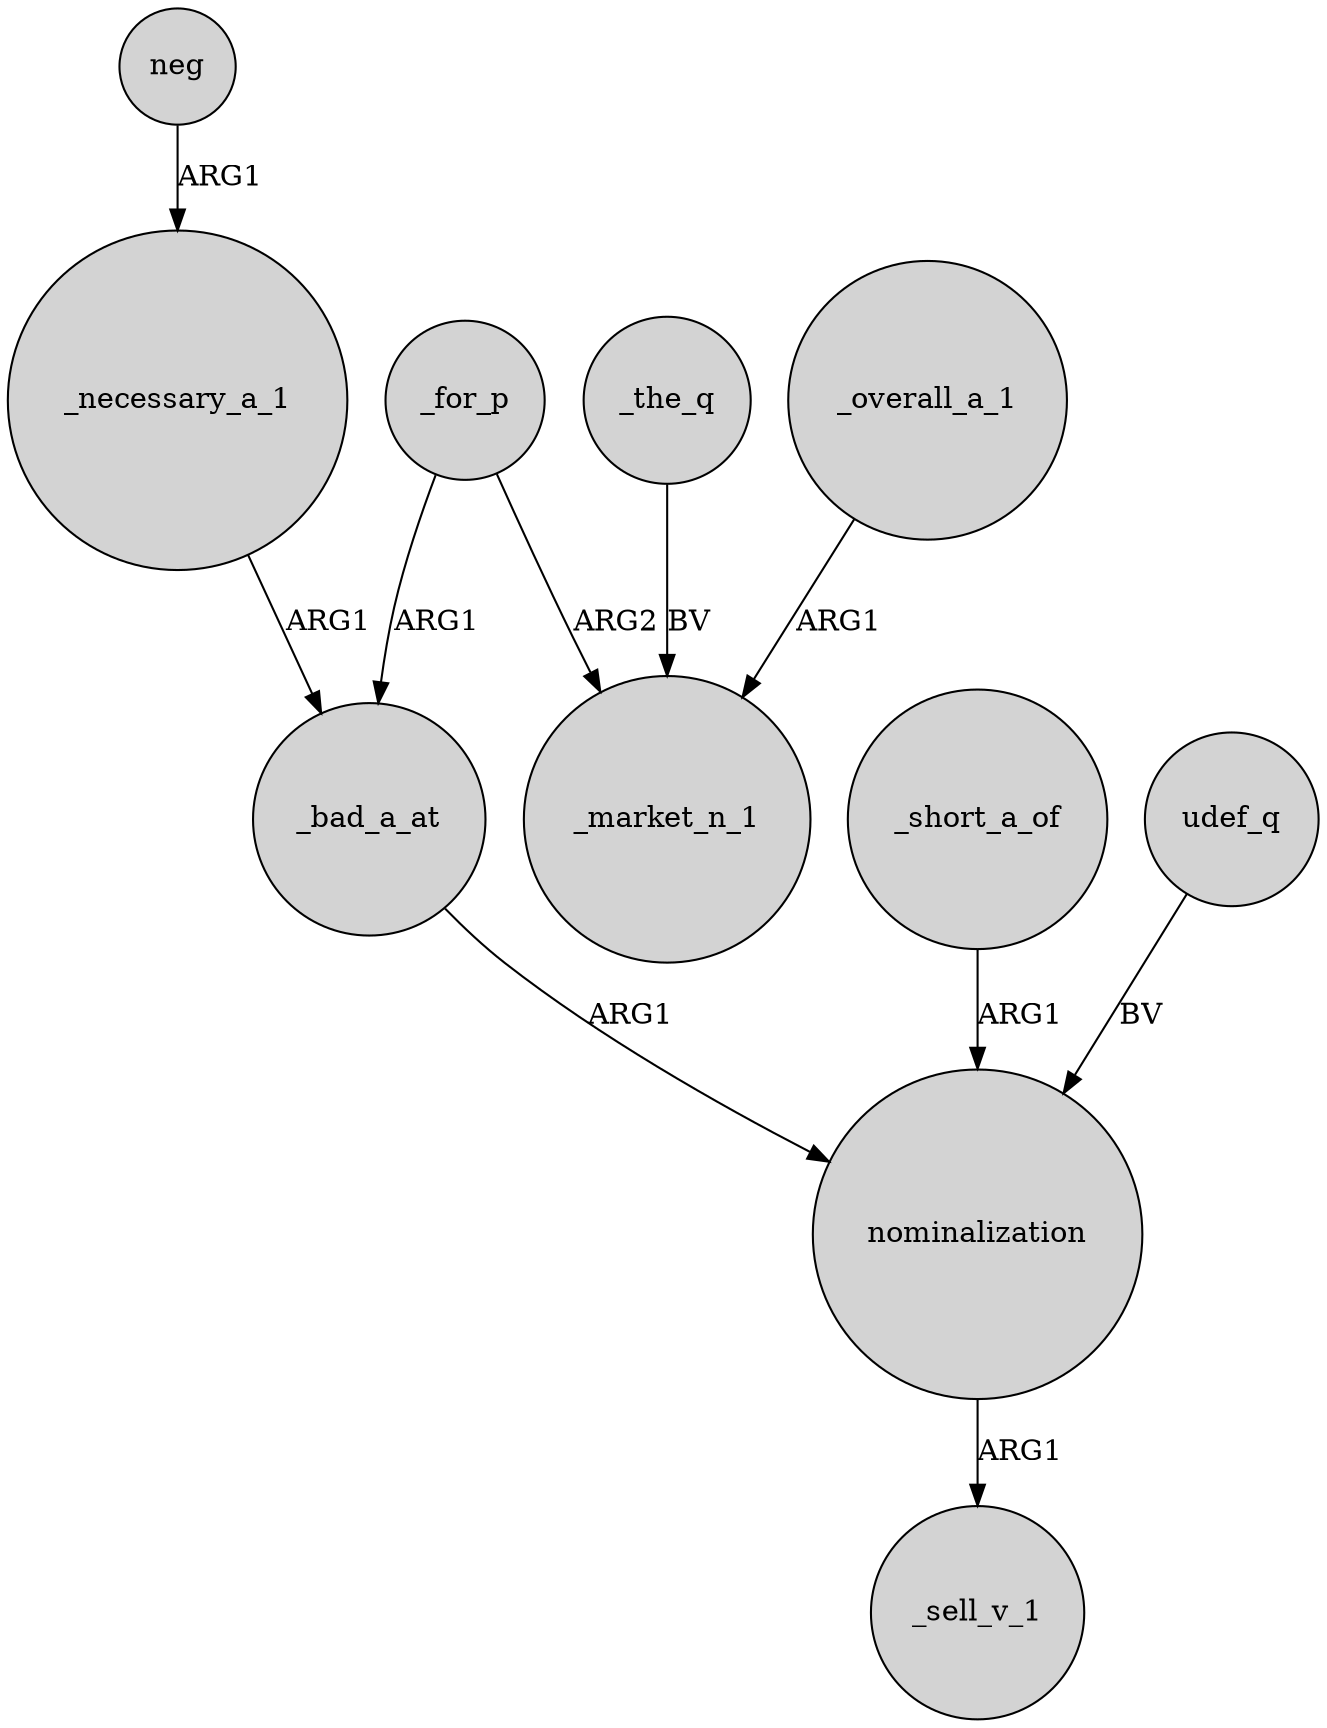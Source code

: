 digraph {
	node [shape=circle style=filled]
	_for_p -> _bad_a_at [label=ARG1]
	_overall_a_1 -> _market_n_1 [label=ARG1]
	_necessary_a_1 -> _bad_a_at [label=ARG1]
	_the_q -> _market_n_1 [label=BV]
	_bad_a_at -> nominalization [label=ARG1]
	_for_p -> _market_n_1 [label=ARG2]
	_short_a_of -> nominalization [label=ARG1]
	neg -> _necessary_a_1 [label=ARG1]
	nominalization -> _sell_v_1 [label=ARG1]
	udef_q -> nominalization [label=BV]
}
